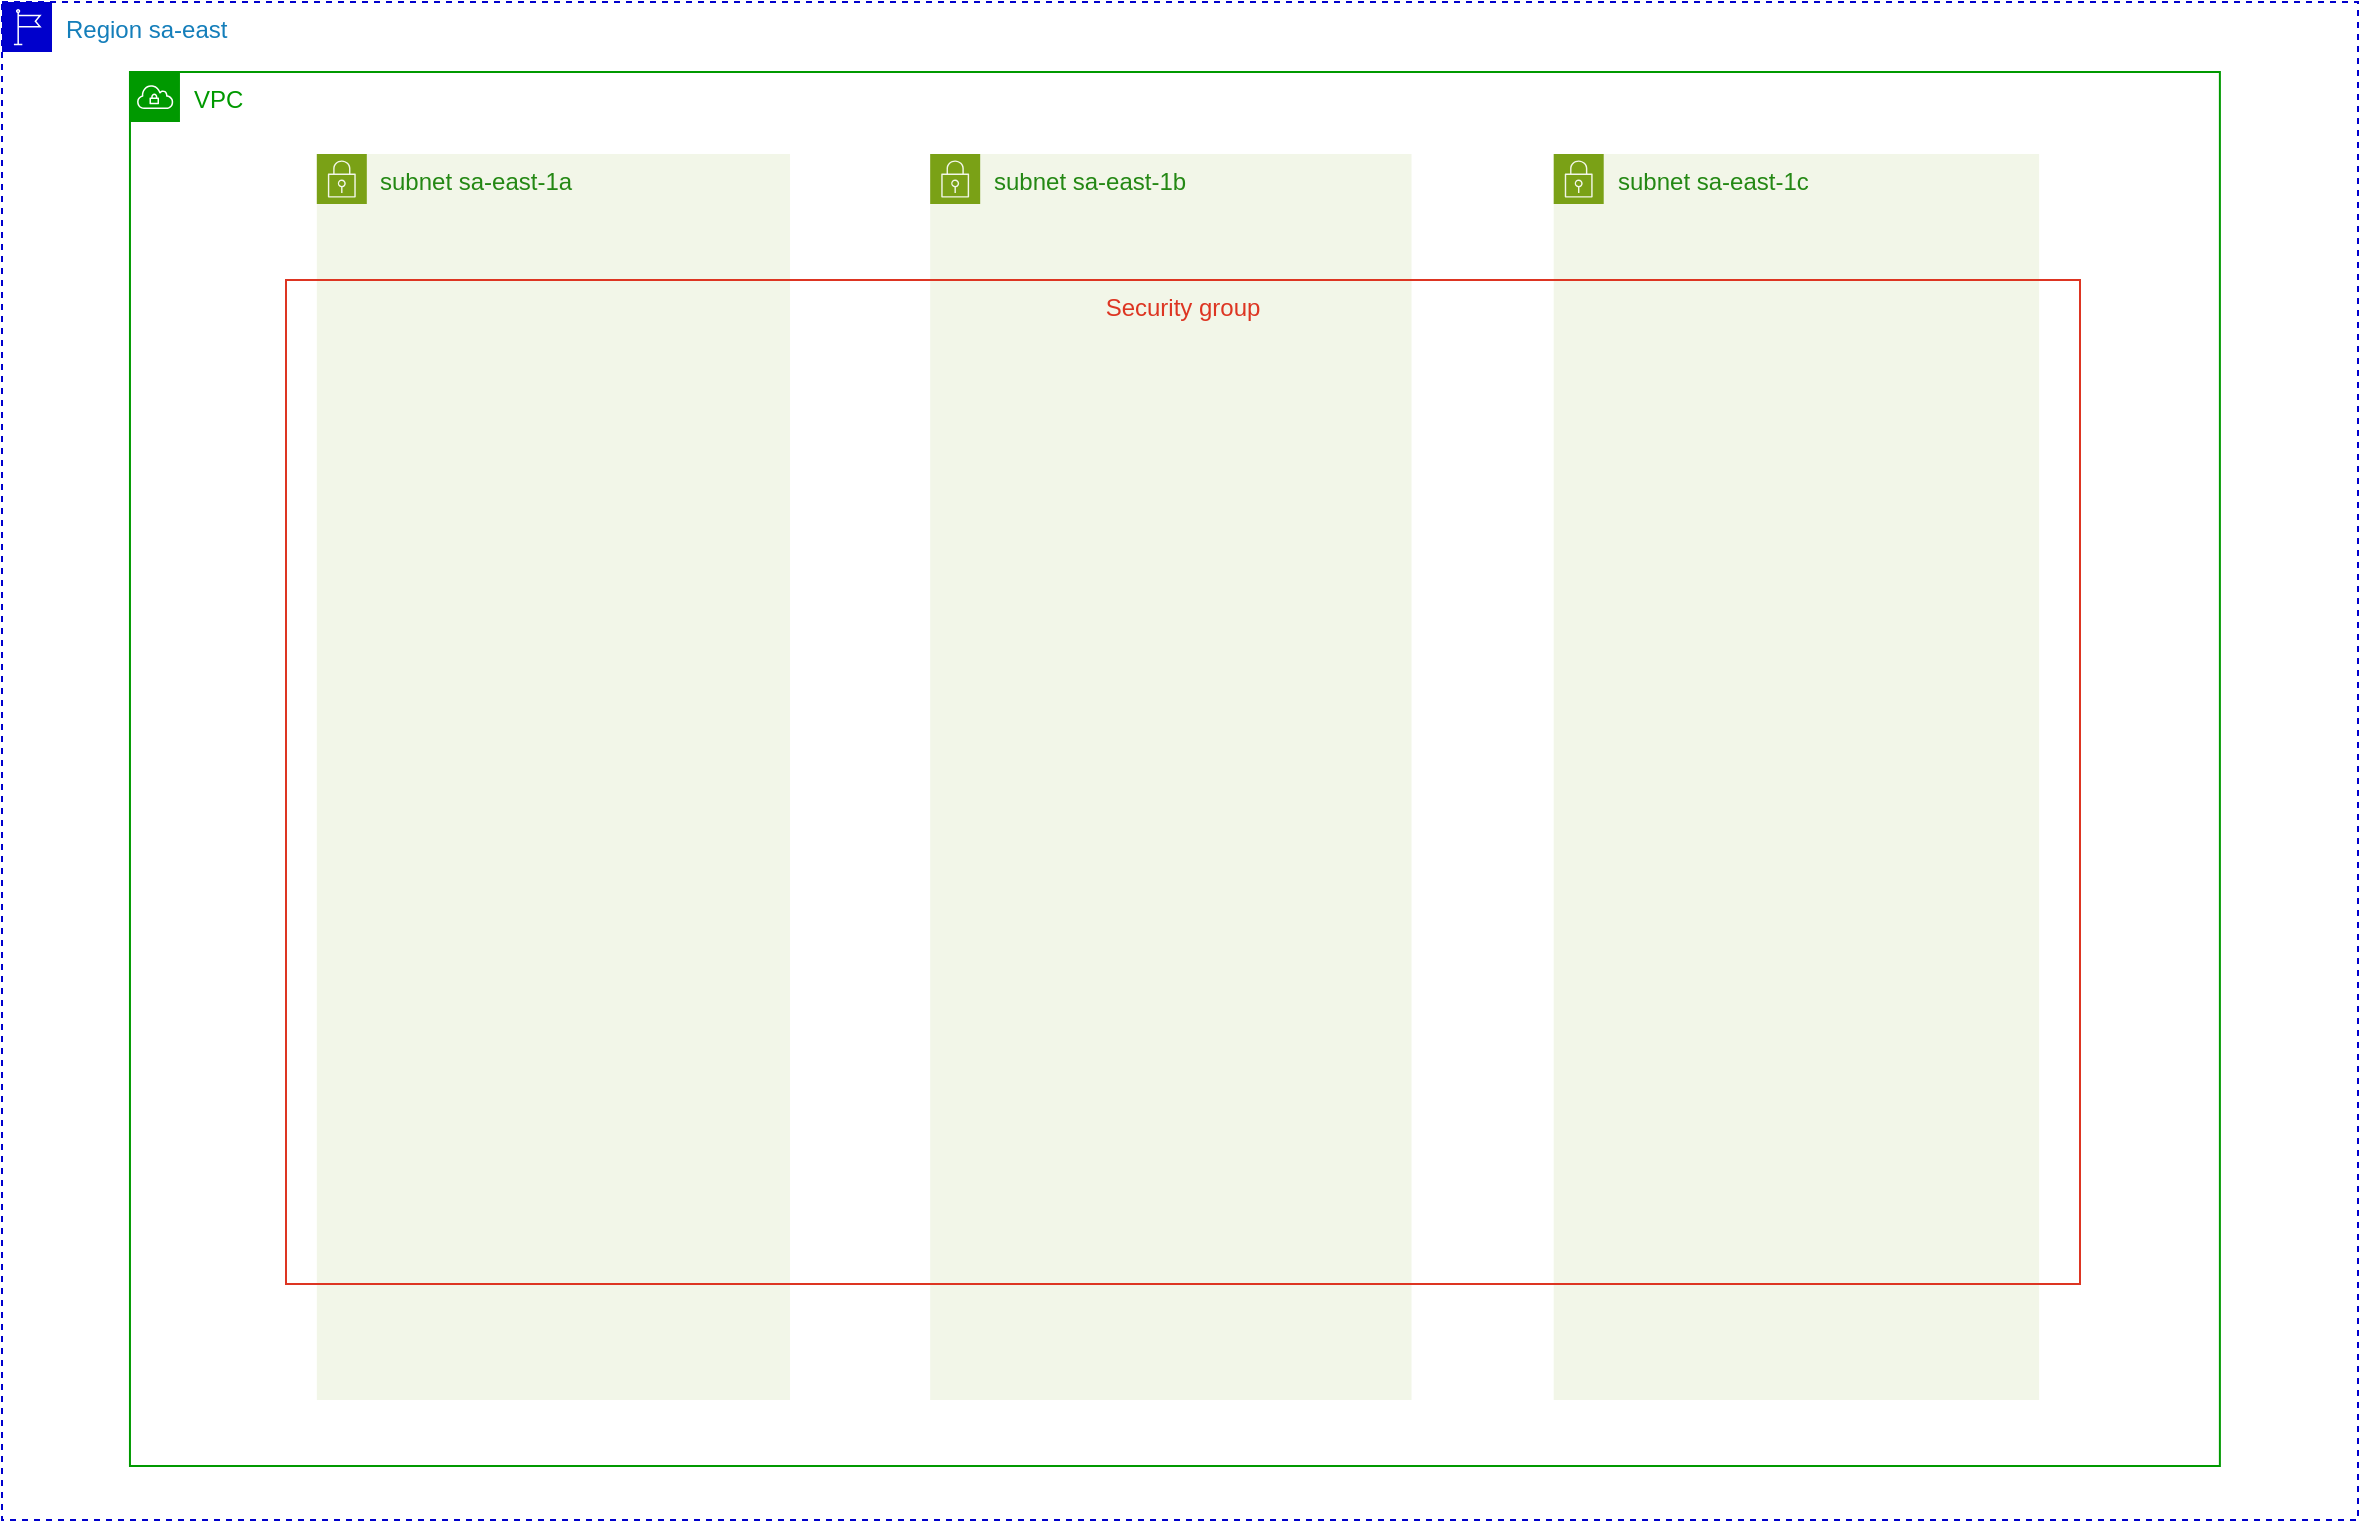 <mxfile version="24.4.4" type="device">
  <diagram name="Página-1" id="AynMvP8vxolpJ45DTgRS">
    <mxGraphModel dx="2106" dy="1286" grid="0" gridSize="10" guides="1" tooltips="1" connect="1" arrows="1" fold="1" page="0" pageScale="1" pageWidth="827" pageHeight="1169" math="0" shadow="0">
      <root>
        <mxCell id="0" />
        <mxCell id="1" parent="0" />
        <mxCell id="cmGkxZ3bPcdIe-sDtWDE-13" value="" style="group" vertex="1" connectable="0" parent="1">
          <mxGeometry x="-641" y="-325" width="1178" height="759" as="geometry" />
        </mxCell>
        <mxCell id="cmGkxZ3bPcdIe-sDtWDE-2" value="&lt;font color=&quot;#009900&quot;&gt;VPC&lt;/font&gt;" style="sketch=0;outlineConnect=0;gradientColor=none;html=1;whiteSpace=wrap;fontSize=12;fontStyle=0;shape=mxgraph.aws4.group;grIcon=mxgraph.aws4.group_vpc;strokeColor=#009900;fillColor=none;verticalAlign=top;align=left;spacingLeft=30;fontColor=#879196;dashed=0;movable=1;resizable=1;rotatable=1;deletable=1;editable=1;locked=0;connectable=1;" vertex="1" parent="cmGkxZ3bPcdIe-sDtWDE-13">
          <mxGeometry x="63.978" y="35" width="1044.967" height="697" as="geometry" />
        </mxCell>
        <mxCell id="cmGkxZ3bPcdIe-sDtWDE-3" value="Region sa-east" style="points=[[0,0],[0.25,0],[0.5,0],[0.75,0],[1,0],[1,0.25],[1,0.5],[1,0.75],[1,1],[0.75,1],[0.5,1],[0.25,1],[0,1],[0,0.75],[0,0.5],[0,0.25]];outlineConnect=0;gradientColor=none;html=1;whiteSpace=wrap;fontSize=12;fontStyle=0;container=0;pointerEvents=0;collapsible=0;recursiveResize=0;shape=mxgraph.aws4.group;grIcon=mxgraph.aws4.group_region;strokeColor=#0000CC;fillColor=none;verticalAlign=top;align=left;spacingLeft=30;fontColor=#147EBA;dashed=1;movable=1;resizable=1;rotatable=1;deletable=1;editable=1;locked=0;connectable=1;" vertex="1" parent="cmGkxZ3bPcdIe-sDtWDE-13">
          <mxGeometry width="1178" height="759" as="geometry" />
        </mxCell>
        <mxCell id="cmGkxZ3bPcdIe-sDtWDE-8" value="subnet sa-east-1a&amp;nbsp;" style="points=[[0,0],[0.25,0],[0.5,0],[0.75,0],[1,0],[1,0.25],[1,0.5],[1,0.75],[1,1],[0.75,1],[0.5,1],[0.25,1],[0,1],[0,0.75],[0,0.5],[0,0.25]];outlineConnect=0;gradientColor=none;html=1;whiteSpace=wrap;fontSize=12;fontStyle=0;container=0;pointerEvents=0;collapsible=0;recursiveResize=0;shape=mxgraph.aws4.group;grIcon=mxgraph.aws4.group_security_group;grStroke=0;strokeColor=#7AA116;fillColor=#F2F6E8;verticalAlign=top;align=left;spacingLeft=30;fontColor=#248814;dashed=0;" vertex="1" parent="cmGkxZ3bPcdIe-sDtWDE-13">
          <mxGeometry x="157.405" y="76" width="236.616" height="623" as="geometry" />
        </mxCell>
        <mxCell id="cmGkxZ3bPcdIe-sDtWDE-12" value="subnet sa-east-1c" style="points=[[0,0],[0.25,0],[0.5,0],[0.75,0],[1,0],[1,0.25],[1,0.5],[1,0.75],[1,1],[0.75,1],[0.5,1],[0.25,1],[0,1],[0,0.75],[0,0.5],[0,0.25]];outlineConnect=0;gradientColor=none;html=1;whiteSpace=wrap;fontSize=12;fontStyle=0;container=0;pointerEvents=0;collapsible=0;recursiveResize=0;shape=mxgraph.aws4.group;grIcon=mxgraph.aws4.group_security_group;grStroke=0;strokeColor=#7AA116;fillColor=#F2F6E8;verticalAlign=top;align=left;spacingLeft=30;fontColor=#248814;dashed=0;" vertex="1" parent="cmGkxZ3bPcdIe-sDtWDE-13">
          <mxGeometry x="775.855" y="76" width="242.709" height="623" as="geometry" />
        </mxCell>
        <mxCell id="cmGkxZ3bPcdIe-sDtWDE-16" value="subnet sa-east-1b" style="points=[[0,0],[0.25,0],[0.5,0],[0.75,0],[1,0],[1,0.25],[1,0.5],[1,0.75],[1,1],[0.75,1],[0.5,1],[0.25,1],[0,1],[0,0.75],[0,0.5],[0,0.25]];outlineConnect=0;gradientColor=none;html=1;whiteSpace=wrap;fontSize=12;fontStyle=0;container=0;pointerEvents=0;collapsible=0;recursiveResize=0;shape=mxgraph.aws4.group;grIcon=mxgraph.aws4.group_security_group;grStroke=0;strokeColor=#7AA116;fillColor=#F2F6E8;verticalAlign=top;align=left;spacingLeft=30;fontColor=#248814;dashed=0;" vertex="1" parent="cmGkxZ3bPcdIe-sDtWDE-13">
          <mxGeometry x="464.091" y="76" width="240.678" height="623" as="geometry" />
        </mxCell>
        <mxCell id="cmGkxZ3bPcdIe-sDtWDE-15" value="Security group" style="fillColor=none;strokeColor=#DD3522;verticalAlign=top;fontStyle=0;fontColor=#DD3522;whiteSpace=wrap;html=1;" vertex="1" parent="1">
          <mxGeometry x="-499" y="-186" width="897" height="502" as="geometry" />
        </mxCell>
      </root>
    </mxGraphModel>
  </diagram>
</mxfile>
